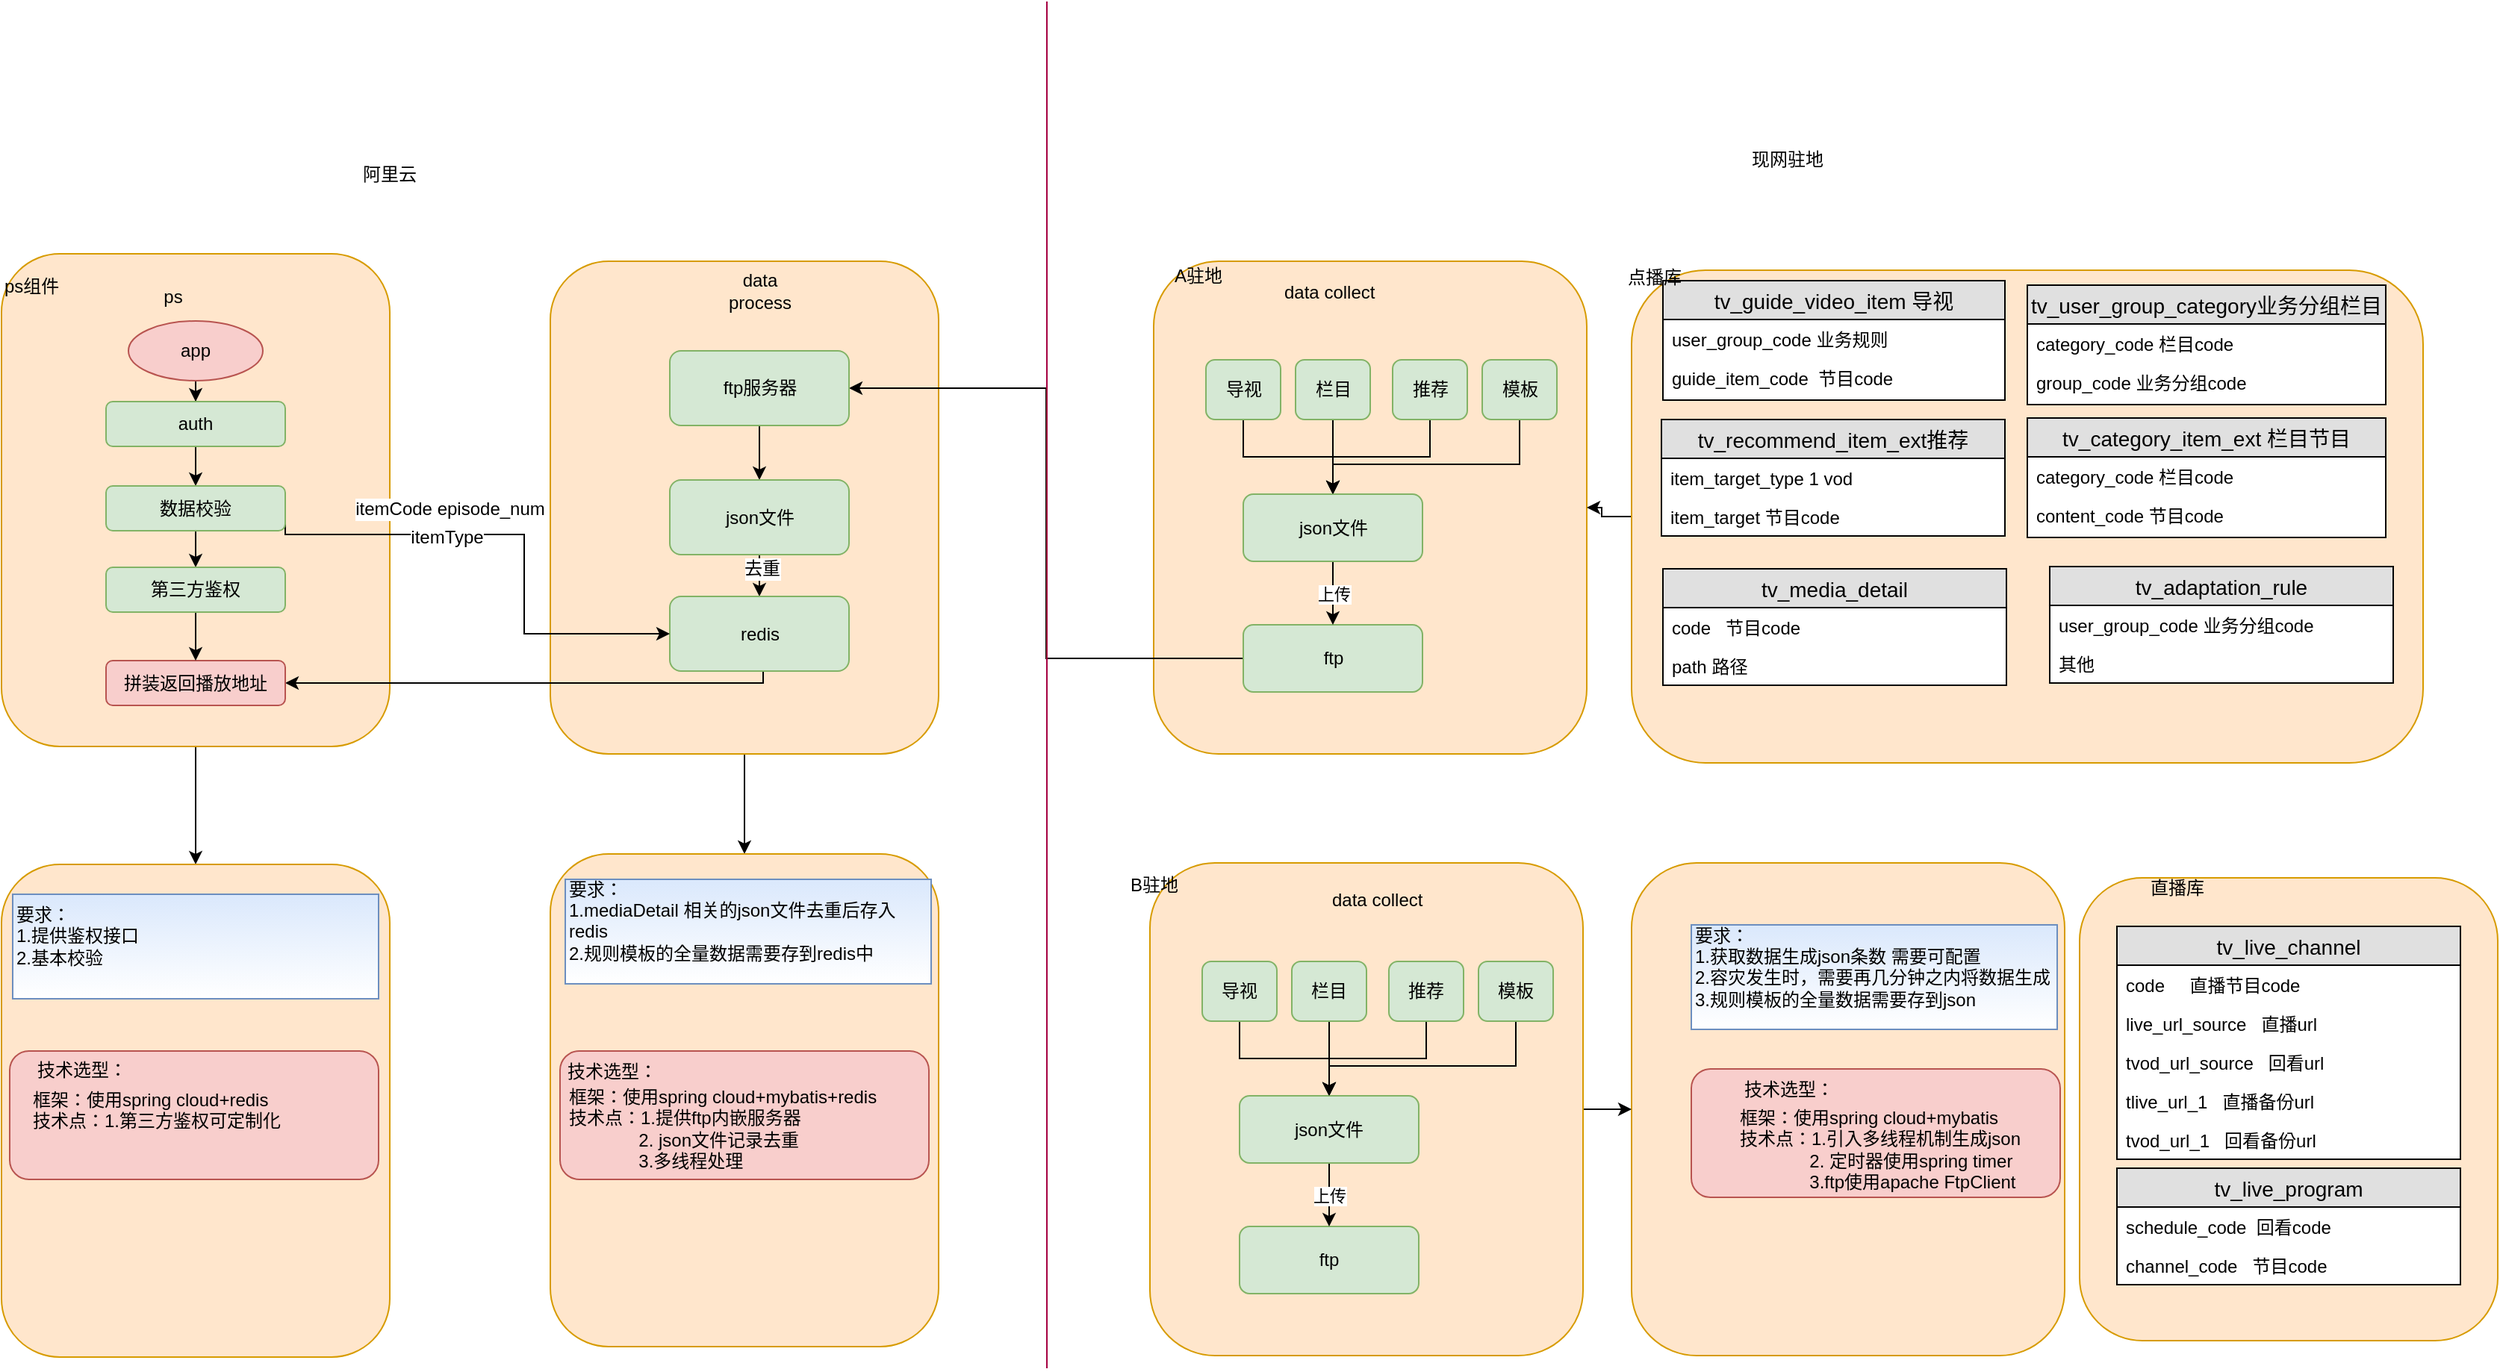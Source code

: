 <mxfile version="10.8.5" type="github"><diagram id="1MIwfOUSFXdBa6dE3gNC" name="Page-1"><mxGraphModel dx="1645" dy="2058" grid="1" gridSize="10" guides="1" tooltips="1" connect="1" arrows="1" fold="1" page="1" pageScale="1" pageWidth="827" pageHeight="1169" math="0" shadow="0"><root><mxCell id="0"/><mxCell id="1" parent="0"/><mxCell id="s4lPzn46mRGyG1zt1KZH-1" style="edgeStyle=orthogonalEdgeStyle;rounded=0;orthogonalLoop=1;jettySize=auto;html=1;entryX=0.5;entryY=0;entryDx=0;entryDy=0;" edge="1" parent="1" source="jqG08aZkRjdUqQ_b-6PP-2" target="jqG08aZkRjdUqQ_b-6PP-47"><mxGeometry relative="1" as="geometry"/></mxCell><mxCell id="jqG08aZkRjdUqQ_b-6PP-2" value="" style="rounded=1;whiteSpace=wrap;html=1;fillColor=#ffe6cc;strokeColor=#d79b00;" parent="1" vertex="1"><mxGeometry x="367.5" y="36" width="260" height="330" as="geometry"/></mxCell><mxCell id="jqG08aZkRjdUqQ_b-6PP-47" value="" style="rounded=1;whiteSpace=wrap;html=1;fillColor=#ffe6cc;strokeColor=#d79b00;" parent="1" vertex="1"><mxGeometry x="367.5" y="433" width="260" height="330" as="geometry"/></mxCell><mxCell id="jqG08aZkRjdUqQ_b-6PP-3" value="" style="rounded=1;whiteSpace=wrap;html=1;fillColor=#ffe6cc;strokeColor=#d79b00;" parent="1" vertex="1"><mxGeometry x="771.5" y="36" width="290" height="330" as="geometry"/></mxCell><mxCell id="jqG08aZkRjdUqQ_b-6PP-99" value="" style="rounded=1;whiteSpace=wrap;html=1;fillColor=#ffe6cc;strokeColor=#d79b00;labelBackgroundColor=#ffffff;" parent="1" vertex="1"><mxGeometry x="1091.5" y="439" width="290" height="330" as="geometry"/></mxCell><mxCell id="Et1Cw8b0PFlMUGfnLnZN-2" value="" style="edgeStyle=orthogonalEdgeStyle;rounded=0;orthogonalLoop=1;jettySize=auto;html=1;" parent="1" source="jqG08aZkRjdUqQ_b-6PP-45" target="jqG08aZkRjdUqQ_b-6PP-3" edge="1"><mxGeometry relative="1" as="geometry"/></mxCell><mxCell id="jqG08aZkRjdUqQ_b-6PP-45" value="" style="rounded=1;whiteSpace=wrap;html=1;fillColor=#ffe6cc;strokeColor=#d79b00;" parent="1" vertex="1"><mxGeometry x="1091.5" y="42" width="530" height="330" as="geometry"/></mxCell><mxCell id="jqG08aZkRjdUqQ_b-6PP-50" value="" style="edgeStyle=orthogonalEdgeStyle;rounded=0;orthogonalLoop=1;jettySize=auto;html=1;" parent="1" source="jqG08aZkRjdUqQ_b-6PP-4" target="jqG08aZkRjdUqQ_b-6PP-49" edge="1"><mxGeometry relative="1" as="geometry"/></mxCell><mxCell id="jqG08aZkRjdUqQ_b-6PP-4" value="" style="rounded=1;whiteSpace=wrap;html=1;fillColor=#ffe6cc;strokeColor=#d79b00;" parent="1" vertex="1"><mxGeometry y="31" width="260" height="330" as="geometry"/></mxCell><mxCell id="jqG08aZkRjdUqQ_b-6PP-49" value="" style="rounded=1;whiteSpace=wrap;html=1;fillColor=#ffe6cc;strokeColor=#d79b00;" parent="1" vertex="1"><mxGeometry y="440" width="260" height="330" as="geometry"/></mxCell><mxCell id="jqG08aZkRjdUqQ_b-6PP-22" style="edgeStyle=orthogonalEdgeStyle;rounded=0;orthogonalLoop=1;jettySize=auto;html=1;entryX=1;entryY=0.5;entryDx=0;entryDy=0;" parent="1" source="jqG08aZkRjdUqQ_b-6PP-5" target="jqG08aZkRjdUqQ_b-6PP-6" edge="1"><mxGeometry relative="1" as="geometry"/></mxCell><mxCell id="jqG08aZkRjdUqQ_b-6PP-5" value="ftp" style="rounded=1;whiteSpace=wrap;html=1;fillColor=#d5e8d4;strokeColor=#82b366;" parent="1" vertex="1"><mxGeometry x="831.5" y="279.5" width="120" height="45" as="geometry"/></mxCell><mxCell id="jqG08aZkRjdUqQ_b-6PP-16" value="" style="edgeStyle=orthogonalEdgeStyle;rounded=0;orthogonalLoop=1;jettySize=auto;html=1;" parent="1" source="jqG08aZkRjdUqQ_b-6PP-6" target="jqG08aZkRjdUqQ_b-6PP-15" edge="1"><mxGeometry relative="1" as="geometry"/></mxCell><mxCell id="jqG08aZkRjdUqQ_b-6PP-6" value="ftp服务器" style="rounded=1;whiteSpace=wrap;html=1;fillColor=#d5e8d4;strokeColor=#82b366;" parent="1" vertex="1"><mxGeometry x="447.5" y="96" width="120" height="50" as="geometry"/></mxCell><mxCell id="jqG08aZkRjdUqQ_b-6PP-19" value="" style="edgeStyle=orthogonalEdgeStyle;rounded=0;orthogonalLoop=1;jettySize=auto;html=1;" parent="1" source="jqG08aZkRjdUqQ_b-6PP-15" target="jqG08aZkRjdUqQ_b-6PP-11" edge="1"><mxGeometry relative="1" as="geometry"/></mxCell><mxCell id="Et1Cw8b0PFlMUGfnLnZN-16" value="去重" style="text;html=1;resizable=0;points=[];align=center;verticalAlign=middle;labelBackgroundColor=#ffffff;" parent="jqG08aZkRjdUqQ_b-6PP-19" vertex="1" connectable="0"><mxGeometry x="0.114" y="-2" relative="1" as="geometry"><mxPoint x="-1" y="-2" as="offset"/></mxGeometry></mxCell><mxCell id="jqG08aZkRjdUqQ_b-6PP-15" value="json文件" style="rounded=1;whiteSpace=wrap;html=1;fillColor=#d5e8d4;strokeColor=#82b366;" parent="1" vertex="1"><mxGeometry x="447.5" y="182.5" width="120" height="50" as="geometry"/></mxCell><mxCell id="Et1Cw8b0PFlMUGfnLnZN-28" style="edgeStyle=orthogonalEdgeStyle;rounded=0;orthogonalLoop=1;jettySize=auto;html=1;entryX=1;entryY=0.5;entryDx=0;entryDy=0;" parent="1" source="jqG08aZkRjdUqQ_b-6PP-11" target="Et1Cw8b0PFlMUGfnLnZN-26" edge="1"><mxGeometry relative="1" as="geometry"><Array as="points"><mxPoint x="510" y="319"/></Array></mxGeometry></mxCell><mxCell id="jqG08aZkRjdUqQ_b-6PP-11" value="redis" style="rounded=1;whiteSpace=wrap;html=1;fillColor=#d5e8d4;strokeColor=#82b366;" parent="1" vertex="1"><mxGeometry x="447.5" y="260.5" width="120" height="50" as="geometry"/></mxCell><mxCell id="jqG08aZkRjdUqQ_b-6PP-8" value="data process" style="text;html=1;strokeColor=none;fillColor=none;align=center;verticalAlign=middle;whiteSpace=wrap;rounded=0;" parent="1" vertex="1"><mxGeometry x="477.5" y="46" width="60" height="20" as="geometry"/></mxCell><mxCell id="jqG08aZkRjdUqQ_b-6PP-9" value="A驻地" style="text;html=1;strokeColor=none;fillColor=none;align=center;verticalAlign=middle;whiteSpace=wrap;rounded=0;" parent="1" vertex="1"><mxGeometry x="763.5" y="36" width="75" height="20" as="geometry"/></mxCell><mxCell id="jqG08aZkRjdUqQ_b-6PP-10" value="ps" style="text;html=1;strokeColor=none;fillColor=none;align=center;verticalAlign=middle;whiteSpace=wrap;rounded=0;" parent="1" vertex="1"><mxGeometry x="90" y="50" width="50" height="20" as="geometry"/></mxCell><mxCell id="jqG08aZkRjdUqQ_b-6PP-27" style="edgeStyle=orthogonalEdgeStyle;rounded=0;orthogonalLoop=1;jettySize=auto;html=1;" parent="1" source="jqG08aZkRjdUqQ_b-6PP-23" target="jqG08aZkRjdUqQ_b-6PP-26" edge="1"><mxGeometry relative="1" as="geometry"/></mxCell><mxCell id="jqG08aZkRjdUqQ_b-6PP-23" value="导视" style="rounded=1;whiteSpace=wrap;html=1;fillColor=#d5e8d4;strokeColor=#82b366;" parent="1" vertex="1"><mxGeometry x="806.5" y="102" width="50" height="40" as="geometry"/></mxCell><mxCell id="jqG08aZkRjdUqQ_b-6PP-28" value="" style="edgeStyle=orthogonalEdgeStyle;rounded=0;orthogonalLoop=1;jettySize=auto;html=1;" parent="1" source="jqG08aZkRjdUqQ_b-6PP-24" target="jqG08aZkRjdUqQ_b-6PP-26" edge="1"><mxGeometry relative="1" as="geometry"/></mxCell><mxCell id="jqG08aZkRjdUqQ_b-6PP-24" value="栏目" style="rounded=1;whiteSpace=wrap;html=1;fillColor=#d5e8d4;strokeColor=#82b366;" parent="1" vertex="1"><mxGeometry x="866.5" y="102" width="50" height="40" as="geometry"/></mxCell><mxCell id="jqG08aZkRjdUqQ_b-6PP-29" style="edgeStyle=orthogonalEdgeStyle;rounded=0;orthogonalLoop=1;jettySize=auto;html=1;entryX=0.5;entryY=0;entryDx=0;entryDy=0;" parent="1" source="jqG08aZkRjdUqQ_b-6PP-25" target="jqG08aZkRjdUqQ_b-6PP-26" edge="1"><mxGeometry relative="1" as="geometry"/></mxCell><mxCell id="jqG08aZkRjdUqQ_b-6PP-25" value="推荐" style="rounded=1;whiteSpace=wrap;html=1;fillColor=#d5e8d4;strokeColor=#82b366;" parent="1" vertex="1"><mxGeometry x="931.5" y="102" width="50" height="40" as="geometry"/></mxCell><mxCell id="jqG08aZkRjdUqQ_b-6PP-34" value="上传" style="edgeStyle=orthogonalEdgeStyle;rounded=0;orthogonalLoop=1;jettySize=auto;html=1;entryX=0.5;entryY=0;entryDx=0;entryDy=0;" parent="1" source="jqG08aZkRjdUqQ_b-6PP-26" target="jqG08aZkRjdUqQ_b-6PP-5" edge="1"><mxGeometry relative="1" as="geometry"/></mxCell><mxCell id="jqG08aZkRjdUqQ_b-6PP-26" value="json文件" style="rounded=1;whiteSpace=wrap;html=1;fillColor=#d5e8d4;strokeColor=#82b366;" parent="1" vertex="1"><mxGeometry x="831.5" y="192" width="120" height="45" as="geometry"/></mxCell><mxCell id="jqG08aZkRjdUqQ_b-6PP-41" style="edgeStyle=orthogonalEdgeStyle;rounded=0;orthogonalLoop=1;jettySize=auto;html=1;" parent="1" source="jqG08aZkRjdUqQ_b-6PP-38" target="jqG08aZkRjdUqQ_b-6PP-40" edge="1"><mxGeometry relative="1" as="geometry"/></mxCell><mxCell id="jqG08aZkRjdUqQ_b-6PP-38" value="app" style="ellipse;whiteSpace=wrap;html=1;fillColor=#f8cecc;strokeColor=#b85450;" parent="1" vertex="1"><mxGeometry x="85" y="76" width="90" height="40" as="geometry"/></mxCell><mxCell id="Et1Cw8b0PFlMUGfnLnZN-24" value="" style="edgeStyle=orthogonalEdgeStyle;rounded=0;orthogonalLoop=1;jettySize=auto;html=1;" parent="1" source="jqG08aZkRjdUqQ_b-6PP-40" target="Et1Cw8b0PFlMUGfnLnZN-23" edge="1"><mxGeometry relative="1" as="geometry"/></mxCell><mxCell id="jqG08aZkRjdUqQ_b-6PP-40" value="auth" style="rounded=1;whiteSpace=wrap;html=1;fillColor=#d5e8d4;strokeColor=#82b366;" parent="1" vertex="1"><mxGeometry x="70" y="130" width="120" height="30" as="geometry"/></mxCell><mxCell id="Et1Cw8b0PFlMUGfnLnZN-25" value="" style="edgeStyle=orthogonalEdgeStyle;rounded=0;orthogonalLoop=1;jettySize=auto;html=1;entryX=0;entryY=0.5;entryDx=0;entryDy=0;exitX=1;exitY=0.5;exitDx=0;exitDy=0;" parent="1" source="Et1Cw8b0PFlMUGfnLnZN-23" target="jqG08aZkRjdUqQ_b-6PP-11" edge="1"><mxGeometry relative="1" as="geometry"><Array as="points"><mxPoint x="350" y="219"/></Array></mxGeometry></mxCell><mxCell id="Et1Cw8b0PFlMUGfnLnZN-29" value="itemCode&amp;nbsp;&lt;span&gt;episode_num&lt;/span&gt;" style="text;html=1;resizable=0;points=[];align=center;verticalAlign=middle;labelBackgroundColor=#ffffff;" parent="Et1Cw8b0PFlMUGfnLnZN-25" vertex="1" connectable="0"><mxGeometry x="-0.255" y="-2" relative="1" as="geometry"><mxPoint y="-19.5" as="offset"/></mxGeometry></mxCell><mxCell id="Et1Cw8b0PFlMUGfnLnZN-37" value="itemType" style="text;html=1;resizable=0;points=[];align=center;verticalAlign=middle;labelBackgroundColor=#ffffff;" parent="Et1Cw8b0PFlMUGfnLnZN-25" vertex="1" connectable="0"><mxGeometry x="-0.268" y="-2" relative="1" as="geometry"><mxPoint as="offset"/></mxGeometry></mxCell><mxCell id="Et1Cw8b0PFlMUGfnLnZN-35" style="edgeStyle=orthogonalEdgeStyle;rounded=0;orthogonalLoop=1;jettySize=auto;html=1;entryX=0.5;entryY=0;entryDx=0;entryDy=0;" parent="1" source="Et1Cw8b0PFlMUGfnLnZN-23" target="Et1Cw8b0PFlMUGfnLnZN-33" edge="1"><mxGeometry relative="1" as="geometry"/></mxCell><mxCell id="Et1Cw8b0PFlMUGfnLnZN-23" value="数据校验" style="rounded=1;whiteSpace=wrap;html=1;fillColor=#d5e8d4;strokeColor=#82b366;" parent="1" vertex="1"><mxGeometry x="70" y="186.5" width="120" height="30" as="geometry"/></mxCell><mxCell id="Et1Cw8b0PFlMUGfnLnZN-26" value="拼装返回播放地址" style="rounded=1;whiteSpace=wrap;html=1;fillColor=#f8cecc;strokeColor=#b85450;" parent="1" vertex="1"><mxGeometry x="70" y="303.5" width="120" height="30" as="geometry"/></mxCell><mxCell id="jqG08aZkRjdUqQ_b-6PP-44" style="edgeStyle=orthogonalEdgeStyle;rounded=0;orthogonalLoop=1;jettySize=auto;html=1;" parent="1" source="jqG08aZkRjdUqQ_b-6PP-43" edge="1"><mxGeometry relative="1" as="geometry"><mxPoint x="891.5" y="192" as="targetPoint"/><Array as="points"><mxPoint x="1016.5" y="172"/><mxPoint x="891.5" y="172"/></Array></mxGeometry></mxCell><mxCell id="jqG08aZkRjdUqQ_b-6PP-43" value="模板" style="rounded=1;whiteSpace=wrap;html=1;fillColor=#d5e8d4;strokeColor=#82b366;" parent="1" vertex="1"><mxGeometry x="991.5" y="102" width="50" height="40" as="geometry"/></mxCell><mxCell id="jqG08aZkRjdUqQ_b-6PP-53" value="&lt;pre&gt;&lt;br&gt;&lt;/pre&gt;" style="text;html=1;strokeColor=none;fillColor=none;align=center;verticalAlign=middle;whiteSpace=wrap;rounded=0;" parent="1" vertex="1"><mxGeometry x="1206.5" y="102" width="40" height="20" as="geometry"/></mxCell><mxCell id="jqG08aZkRjdUqQ_b-6PP-57" value="tv_guide_video_item 导视" style="swimlane;fontStyle=0;childLayout=stackLayout;horizontal=1;startSize=26;fillColor=#e0e0e0;horizontalStack=0;resizeParent=1;resizeParentMax=0;resizeLast=0;collapsible=1;marginBottom=0;swimlaneFillColor=#ffffff;align=center;fontSize=14;" parent="1" vertex="1"><mxGeometry x="1112.5" y="49" width="229" height="80" as="geometry"/></mxCell><mxCell id="jqG08aZkRjdUqQ_b-6PP-58" value="user_group_code 业务规则" style="text;strokeColor=none;fillColor=none;spacingLeft=4;spacingRight=4;overflow=hidden;rotatable=0;points=[[0,0.5],[1,0.5]];portConstraint=eastwest;fontSize=12;" parent="jqG08aZkRjdUqQ_b-6PP-57" vertex="1"><mxGeometry y="26" width="229" height="26" as="geometry"/></mxCell><mxCell id="jqG08aZkRjdUqQ_b-6PP-59" value="guide_item_code  节目code" style="text;strokeColor=none;fillColor=none;spacingLeft=4;spacingRight=4;overflow=hidden;rotatable=0;points=[[0,0.5],[1,0.5]];portConstraint=eastwest;fontSize=12;" parent="jqG08aZkRjdUqQ_b-6PP-57" vertex="1"><mxGeometry y="52" width="229" height="28" as="geometry"/></mxCell><mxCell id="jqG08aZkRjdUqQ_b-6PP-83" value="tv_recommend_item_ext推荐" style="swimlane;fontStyle=0;childLayout=stackLayout;horizontal=1;startSize=26;fillColor=#e0e0e0;horizontalStack=0;resizeParent=1;resizeParentMax=0;resizeLast=0;collapsible=1;marginBottom=0;swimlaneFillColor=#ffffff;align=center;fontSize=14;" parent="1" vertex="1"><mxGeometry x="1111.5" y="142" width="230" height="78" as="geometry"/></mxCell><mxCell id="jqG08aZkRjdUqQ_b-6PP-84" value="item_target_type 1 vod" style="text;strokeColor=none;fillColor=none;spacingLeft=4;spacingRight=4;overflow=hidden;rotatable=0;points=[[0,0.5],[1,0.5]];portConstraint=eastwest;fontSize=12;" parent="jqG08aZkRjdUqQ_b-6PP-83" vertex="1"><mxGeometry y="26" width="230" height="26" as="geometry"/></mxCell><mxCell id="jqG08aZkRjdUqQ_b-6PP-85" value="item_target 节目code" style="text;strokeColor=none;fillColor=none;spacingLeft=4;spacingRight=4;overflow=hidden;rotatable=0;points=[[0,0.5],[1,0.5]];portConstraint=eastwest;fontSize=12;" parent="jqG08aZkRjdUqQ_b-6PP-83" vertex="1"><mxGeometry y="52" width="230" height="26" as="geometry"/></mxCell><mxCell id="jqG08aZkRjdUqQ_b-6PP-87" value="tv_user_group_category业务分组栏目" style="swimlane;fontStyle=0;childLayout=stackLayout;horizontal=1;startSize=26;fillColor=#e0e0e0;horizontalStack=0;resizeParent=1;resizeParentMax=0;resizeLast=0;collapsible=1;marginBottom=0;swimlaneFillColor=#ffffff;align=center;fontSize=14;" parent="1" vertex="1"><mxGeometry x="1356.5" y="52" width="240" height="80" as="geometry"/></mxCell><mxCell id="jqG08aZkRjdUqQ_b-6PP-88" value="category_code 栏目code" style="text;strokeColor=none;fillColor=none;spacingLeft=4;spacingRight=4;overflow=hidden;rotatable=0;points=[[0,0.5],[1,0.5]];portConstraint=eastwest;fontSize=12;" parent="jqG08aZkRjdUqQ_b-6PP-87" vertex="1"><mxGeometry y="26" width="240" height="26" as="geometry"/></mxCell><mxCell id="jqG08aZkRjdUqQ_b-6PP-89" value="group_code 业务分组code" style="text;strokeColor=none;fillColor=none;spacingLeft=4;spacingRight=4;overflow=hidden;rotatable=0;points=[[0,0.5],[1,0.5]];portConstraint=eastwest;fontSize=12;" parent="jqG08aZkRjdUqQ_b-6PP-87" vertex="1"><mxGeometry y="52" width="240" height="28" as="geometry"/></mxCell><mxCell id="jqG08aZkRjdUqQ_b-6PP-90" value="tv_category_item_ext 栏目节目" style="swimlane;fontStyle=0;childLayout=stackLayout;horizontal=1;startSize=26;fillColor=#e0e0e0;horizontalStack=0;resizeParent=1;resizeParentMax=0;resizeLast=0;collapsible=1;marginBottom=0;swimlaneFillColor=#ffffff;align=center;fontSize=14;" parent="1" vertex="1"><mxGeometry x="1356.5" y="141" width="240" height="80" as="geometry"/></mxCell><mxCell id="jqG08aZkRjdUqQ_b-6PP-91" value="category_code 栏目code" style="text;strokeColor=none;fillColor=none;spacingLeft=4;spacingRight=4;overflow=hidden;rotatable=0;points=[[0,0.5],[1,0.5]];portConstraint=eastwest;fontSize=12;" parent="jqG08aZkRjdUqQ_b-6PP-90" vertex="1"><mxGeometry y="26" width="240" height="26" as="geometry"/></mxCell><mxCell id="jqG08aZkRjdUqQ_b-6PP-92" value="content_code 节目code" style="text;strokeColor=none;fillColor=none;spacingLeft=4;spacingRight=4;overflow=hidden;rotatable=0;points=[[0,0.5],[1,0.5]];portConstraint=eastwest;fontSize=12;" parent="jqG08aZkRjdUqQ_b-6PP-90" vertex="1"><mxGeometry y="52" width="240" height="28" as="geometry"/></mxCell><mxCell id="jqG08aZkRjdUqQ_b-6PP-93" value="tv_media_detail" style="swimlane;fontStyle=0;childLayout=stackLayout;horizontal=1;startSize=26;fillColor=#e0e0e0;horizontalStack=0;resizeParent=1;resizeParentMax=0;resizeLast=0;collapsible=1;marginBottom=0;swimlaneFillColor=#ffffff;align=center;fontSize=14;" parent="1" vertex="1"><mxGeometry x="1112.5" y="242" width="230" height="78" as="geometry"/></mxCell><mxCell id="jqG08aZkRjdUqQ_b-6PP-94" value="code   节目code" style="text;strokeColor=none;fillColor=none;spacingLeft=4;spacingRight=4;overflow=hidden;rotatable=0;points=[[0,0.5],[1,0.5]];portConstraint=eastwest;fontSize=12;" parent="jqG08aZkRjdUqQ_b-6PP-93" vertex="1"><mxGeometry y="26" width="230" height="26" as="geometry"/></mxCell><mxCell id="jqG08aZkRjdUqQ_b-6PP-95" value="path 路径" style="text;strokeColor=none;fillColor=none;spacingLeft=4;spacingRight=4;overflow=hidden;rotatable=0;points=[[0,0.5],[1,0.5]];portConstraint=eastwest;fontSize=12;" parent="jqG08aZkRjdUqQ_b-6PP-93" vertex="1"><mxGeometry y="52" width="230" height="26" as="geometry"/></mxCell><mxCell id="jqG08aZkRjdUqQ_b-6PP-96" value="tv_adaptation_rule" style="swimlane;fontStyle=0;childLayout=stackLayout;horizontal=1;startSize=26;fillColor=#e0e0e0;horizontalStack=0;resizeParent=1;resizeParentMax=0;resizeLast=0;collapsible=1;marginBottom=0;swimlaneFillColor=#ffffff;align=center;fontSize=14;" parent="1" vertex="1"><mxGeometry x="1371.5" y="240.5" width="230" height="78" as="geometry"/></mxCell><mxCell id="jqG08aZkRjdUqQ_b-6PP-97" value="user_group_code 业务分组code" style="text;strokeColor=none;fillColor=none;spacingLeft=4;spacingRight=4;overflow=hidden;rotatable=0;points=[[0,0.5],[1,0.5]];portConstraint=eastwest;fontSize=12;" parent="jqG08aZkRjdUqQ_b-6PP-96" vertex="1"><mxGeometry y="26" width="230" height="26" as="geometry"/></mxCell><mxCell id="jqG08aZkRjdUqQ_b-6PP-98" value="其他" style="text;strokeColor=none;fillColor=none;spacingLeft=4;spacingRight=4;overflow=hidden;rotatable=0;points=[[0,0.5],[1,0.5]];portConstraint=eastwest;fontSize=12;" parent="jqG08aZkRjdUqQ_b-6PP-96" vertex="1"><mxGeometry y="52" width="230" height="26" as="geometry"/></mxCell><mxCell id="Et1Cw8b0PFlMUGfnLnZN-3" value="&lt;div style=&quot;text-align: left&quot;&gt;&lt;span&gt;&lt;span id=&quot;pos_placeholder&quot; style=&quot;width: 0px ; height: 0px ; visibility: hidden ; margin: 0px ; padding: 0px&quot;&gt;&lt;/span&gt;&lt;span id=&quot;pos_placeholder&quot; style=&quot;width: 0px ; height: 0px ; visibility: hidden ; margin: 0px ; padding: 0px&quot;&gt;&lt;/span&gt;要求：&lt;/span&gt;&lt;/div&gt;&lt;div style=&quot;text-align: left&quot;&gt;&lt;span&gt;1.获取数据生成json条数 需要可配置&lt;/span&gt;&lt;/div&gt;&lt;div style=&quot;text-align: left&quot;&gt;&lt;span&gt;2.容灾发生时，需要再几分钟之内将数据生成&lt;/span&gt;&lt;/div&gt;&lt;div style=&quot;text-align: left&quot;&gt;&lt;span&gt;3.规则模板的全量数据需要存到json&lt;/span&gt;&lt;/div&gt;&lt;div style=&quot;text-align: left&quot;&gt;&lt;span&gt;&lt;br&gt;&lt;/span&gt;&lt;/div&gt;" style="text;html=1;strokeColor=#6c8ebf;fillColor=#dae8fc;align=left;verticalAlign=middle;whiteSpace=wrap;rounded=0;gradientColor=#ffffff;" parent="1" vertex="1"><mxGeometry x="1131.5" y="480.5" width="245" height="70" as="geometry"/></mxCell><mxCell id="Et1Cw8b0PFlMUGfnLnZN-7" value="&lt;div style=&quot;text-align: left&quot;&gt;&lt;span&gt;&lt;span id=&quot;pos_placeholder&quot; style=&quot;width: 0px ; height: 0px ; visibility: hidden ; margin: 0px ; padding: 0px&quot;&gt;&lt;/span&gt;&lt;span id=&quot;pos_placeholder&quot; style=&quot;width: 0px ; height: 0px ; visibility: hidden ; margin: 0px ; padding: 0px&quot;&gt;&lt;/span&gt;&lt;span id=&quot;pos_placeholder&quot; style=&quot;width: 0px ; height: 0px ; visibility: hidden ; margin: 0px ; padding: 0px&quot;&gt;&lt;/span&gt;要&lt;span id=&quot;pos_placeholder&quot; style=&quot;width: 0px ; height: 0px ; visibility: hidden ; margin: 0px ; padding: 0px&quot;&gt;&lt;/span&gt;&lt;span id=&quot;pos_placeholder&quot; style=&quot;width: 0px ; height: 0px ; visibility: hidden ; margin: 0px ; padding: 0px&quot;&gt;&lt;/span&gt;求：&lt;/span&gt;&lt;/div&gt;&lt;div style=&quot;text-align: left&quot;&gt;&lt;span&gt;1.mediaDetail 相关的json文件去重后存入redis&lt;/span&gt;&lt;/div&gt;&lt;div style=&quot;text-align: left&quot;&gt;&lt;span&gt;2.规则模板的全量数据需要存到redis中&lt;/span&gt;&lt;/div&gt;&lt;div style=&quot;text-align: left&quot;&gt;&lt;span&gt;&lt;br&gt;&lt;/span&gt;&lt;/div&gt;" style="text;html=1;strokeColor=#6c8ebf;fillColor=#dae8fc;align=left;verticalAlign=middle;whiteSpace=wrap;rounded=0;gradientColor=#ffffff;" parent="1" vertex="1"><mxGeometry x="377.5" y="450" width="245" height="70" as="geometry"/></mxCell><mxCell id="Et1Cw8b0PFlMUGfnLnZN-9" value="&lt;div style=&quot;text-align: justify&quot;&gt;&lt;br&gt;&lt;/div&gt;" style="rounded=1;whiteSpace=wrap;html=1;align=left;fillColor=#f8cecc;strokeColor=#b85450;" parent="1" vertex="1"><mxGeometry x="374" y="565" width="247" height="86" as="geometry"/></mxCell><mxCell id="Et1Cw8b0PFlMUGfnLnZN-10" value="技术选型：" style="text;html=1;strokeColor=none;fillColor=none;align=center;verticalAlign=middle;whiteSpace=wrap;rounded=0;" parent="1" vertex="1"><mxGeometry x="374" y="571" width="70" height="16" as="geometry"/></mxCell><mxCell id="Et1Cw8b0PFlMUGfnLnZN-11" value="&lt;span id=&quot;pos_placeholder&quot; style=&quot;width: 0px ; height: 0px ; visibility: hidden ; margin: 0px ; padding: 0px&quot;&gt;&lt;/span&gt;&lt;span id=&quot;pos_placeholder&quot; style=&quot;width: 0px ; height: 0px ; visibility: hidden ; margin: 0px ; padding: 0px&quot;&gt;&lt;/span&gt;&lt;span id=&quot;pos_placeholder&quot; style=&quot;width: 0px ; height: 0px ; visibility: hidden ; margin: 0px ; padding: 0px&quot;&gt;&lt;/span&gt;&lt;span id=&quot;pos_placeholder&quot; style=&quot;width: 0px ; height: 0px ; visibility: hidden ; margin: 0px ; padding: 0px&quot;&gt;&lt;/span&gt;&lt;span id=&quot;pos_placeholder&quot; style=&quot;width: 0px ; height: 0px ; visibility: hidden ; margin: 0px ; padding: 0px&quot;&gt;&lt;/span&gt;框架：使用spring cloud+mybatis+redis&amp;nbsp;&amp;nbsp;&lt;br&gt;技术点：1.提供ftp内嵌服务器&lt;br&gt;&amp;nbsp; &amp;nbsp; &amp;nbsp; &amp;nbsp; &amp;nbsp; &amp;nbsp; &amp;nbsp; 2. json文件记录去重&lt;br&gt;&amp;nbsp; &amp;nbsp; &amp;nbsp; &amp;nbsp; &amp;nbsp; &amp;nbsp; &amp;nbsp; 3.多线程处理&lt;br&gt;" style="text;html=1;strokeColor=none;fillColor=none;align=left;verticalAlign=middle;whiteSpace=wrap;rounded=0;" parent="1" vertex="1"><mxGeometry x="377.5" y="589" width="220" height="55" as="geometry"/></mxCell><mxCell id="Et1Cw8b0PFlMUGfnLnZN-13" value="&lt;div style=&quot;text-align: justify&quot;&gt;&lt;br&gt;&lt;/div&gt;" style="rounded=1;whiteSpace=wrap;html=1;align=left;fillColor=#f8cecc;strokeColor=#b85450;" parent="1" vertex="1"><mxGeometry x="1131.5" y="577" width="247" height="86" as="geometry"/></mxCell><mxCell id="Et1Cw8b0PFlMUGfnLnZN-14" value="技术选型：" style="text;html=1;strokeColor=none;fillColor=none;align=center;verticalAlign=middle;whiteSpace=wrap;rounded=0;" parent="1" vertex="1"><mxGeometry x="1161.5" y="582.5" width="70" height="16" as="geometry"/></mxCell><mxCell id="Et1Cw8b0PFlMUGfnLnZN-15" value="&lt;span id=&quot;pos_placeholder&quot; style=&quot;width: 0px ; height: 0px ; visibility: hidden ; margin: 0px ; padding: 0px&quot;&gt;&lt;/span&gt;框架：使用spring cloud+mybatis&amp;nbsp;&amp;nbsp;&lt;br&gt;技术点：1.引入多线程机制生成json&lt;br&gt;&amp;nbsp; &amp;nbsp; &amp;nbsp; &amp;nbsp; &amp;nbsp; &amp;nbsp; &amp;nbsp; 2. 定时器使用spring timer&lt;br&gt;&amp;nbsp; &amp;nbsp; &amp;nbsp; &amp;nbsp; &amp;nbsp; &amp;nbsp; &amp;nbsp; 3.ftp使用apache FtpClient&lt;br&gt;" style="text;html=1;strokeColor=none;fillColor=none;align=left;verticalAlign=middle;whiteSpace=wrap;rounded=0;" parent="1" vertex="1"><mxGeometry x="1161.5" y="603.5" width="220" height="55" as="geometry"/></mxCell><mxCell id="Et1Cw8b0PFlMUGfnLnZN-17" value="&lt;div style=&quot;text-align: left&quot;&gt;&lt;span&gt;&lt;span id=&quot;pos_placeholder&quot; style=&quot;width: 0px ; height: 0px ; visibility: hidden ; margin: 0px ; padding: 0px&quot;&gt;&lt;/span&gt;&lt;span id=&quot;pos_placeholder&quot; style=&quot;width: 0px ; height: 0px ; visibility: hidden ; margin: 0px ; padding: 0px&quot;&gt;&lt;/span&gt;&lt;span id=&quot;pos_placeholder&quot; style=&quot;width: 0px ; height: 0px ; visibility: hidden ; margin: 0px ; padding: 0px&quot;&gt;&lt;/span&gt;&lt;span id=&quot;pos_placeholder&quot; style=&quot;width: 0px ; height: 0px ; visibility: hidden ; margin: 0px ; padding: 0px&quot;&gt;&lt;/span&gt;要&lt;span id=&quot;pos_placeholder&quot; style=&quot;width: 0px ; height: 0px ; visibility: hidden ; margin: 0px ; padding: 0px&quot;&gt;&lt;/span&gt;&lt;span id=&quot;pos_placeholder&quot; style=&quot;width: 0px ; height: 0px ; visibility: hidden ; margin: 0px ; padding: 0px&quot;&gt;&lt;/span&gt;求：&lt;/span&gt;&lt;/div&gt;&lt;div style=&quot;text-align: left&quot;&gt;&lt;span&gt;1.&lt;span id=&quot;pos_placeholder&quot; style=&quot;width: 0px ; height: 0px ; visibility: hidden ; margin: 0px ; padding: 0px&quot;&gt;&lt;/span&gt;提供鉴权接口&lt;/span&gt;&lt;/div&gt;&lt;div style=&quot;text-align: left&quot;&gt;&lt;span&gt;2.基本校验&lt;/span&gt;&lt;/div&gt;&lt;div style=&quot;text-align: left&quot;&gt;&lt;span&gt;&lt;br&gt;&lt;/span&gt;&lt;/div&gt;" style="text;html=1;strokeColor=#6c8ebf;fillColor=#dae8fc;align=left;verticalAlign=middle;whiteSpace=wrap;rounded=0;gradientColor=#ffffff;" parent="1" vertex="1"><mxGeometry x="7.5" y="460" width="245" height="70" as="geometry"/></mxCell><mxCell id="Et1Cw8b0PFlMUGfnLnZN-30" value="&lt;div style=&quot;text-align: justify&quot;&gt;&lt;br&gt;&lt;/div&gt;" style="rounded=1;whiteSpace=wrap;html=1;align=left;fillColor=#f8cecc;strokeColor=#b85450;" parent="1" vertex="1"><mxGeometry x="5.5" y="565" width="247" height="86" as="geometry"/></mxCell><mxCell id="Et1Cw8b0PFlMUGfnLnZN-31" value="技术选型：" style="text;html=1;strokeColor=none;fillColor=none;align=center;verticalAlign=middle;whiteSpace=wrap;rounded=0;" parent="1" vertex="1"><mxGeometry x="19" y="570" width="70" height="16" as="geometry"/></mxCell><mxCell id="Et1Cw8b0PFlMUGfnLnZN-32" value="&lt;span id=&quot;pos_placeholder&quot; style=&quot;width: 0px ; height: 0px ; visibility: hidden ; margin: 0px ; padding: 0px&quot;&gt;&lt;/span&gt;&lt;span id=&quot;pos_placeholder&quot; style=&quot;width: 0px ; height: 0px ; visibility: hidden ; margin: 0px ; padding: 0px&quot;&gt;&lt;/span&gt;&lt;span id=&quot;pos_placeholder&quot; style=&quot;width: 0px ; height: 0px ; visibility: hidden ; margin: 0px ; padding: 0px&quot;&gt;&lt;/span&gt;&lt;span id=&quot;pos_placeholder&quot; style=&quot;width: 0px ; height: 0px ; visibility: hidden ; margin: 0px ; padding: 0px&quot;&gt;&lt;/span&gt;&lt;span id=&quot;pos_placeholder&quot; style=&quot;width: 0px ; height: 0px ; visibility: hidden ; margin: 0px ; padding: 0px&quot;&gt;&lt;/span&gt;&lt;span id=&quot;pos_placeholder&quot; style=&quot;width: 0px ; height: 0px ; visibility: hidden ; margin: 0px ; padding: 0px&quot;&gt;&lt;/span&gt;框架：使用spring cloud+redis&amp;nbsp;&amp;nbsp;&lt;br&gt;技术点：1.第三方鉴权可定制化&lt;br&gt;&amp;nbsp; &amp;nbsp;&lt;br&gt;&amp;nbsp; &amp;nbsp;&amp;nbsp;&lt;br&gt;" style="text;html=1;strokeColor=none;fillColor=none;align=left;verticalAlign=middle;whiteSpace=wrap;rounded=0;" parent="1" vertex="1"><mxGeometry x="19" y="591" width="220" height="55" as="geometry"/></mxCell><mxCell id="Et1Cw8b0PFlMUGfnLnZN-36" style="edgeStyle=orthogonalEdgeStyle;rounded=0;orthogonalLoop=1;jettySize=auto;html=1;entryX=0.5;entryY=0;entryDx=0;entryDy=0;" parent="1" source="Et1Cw8b0PFlMUGfnLnZN-33" target="Et1Cw8b0PFlMUGfnLnZN-26" edge="1"><mxGeometry relative="1" as="geometry"/></mxCell><mxCell id="Et1Cw8b0PFlMUGfnLnZN-33" value="第三方鉴权" style="rounded=1;whiteSpace=wrap;html=1;fillColor=#d5e8d4;strokeColor=#82b366;" parent="1" vertex="1"><mxGeometry x="70" y="241" width="120" height="30" as="geometry"/></mxCell><mxCell id="Et1Cw8b0PFlMUGfnLnZN-61" style="edgeStyle=orthogonalEdgeStyle;rounded=0;orthogonalLoop=1;jettySize=auto;html=1;entryX=0;entryY=0.5;entryDx=0;entryDy=0;" parent="1" source="Et1Cw8b0PFlMUGfnLnZN-38" target="jqG08aZkRjdUqQ_b-6PP-99" edge="1"><mxGeometry relative="1" as="geometry"/></mxCell><mxCell id="Et1Cw8b0PFlMUGfnLnZN-38" value="" style="rounded=1;whiteSpace=wrap;html=1;fillColor=#ffe6cc;strokeColor=#d79b00;" parent="1" vertex="1"><mxGeometry x="769" y="439" width="290" height="330" as="geometry"/></mxCell><mxCell id="Et1Cw8b0PFlMUGfnLnZN-39" value="ftp" style="rounded=1;whiteSpace=wrap;html=1;fillColor=#d5e8d4;strokeColor=#82b366;" parent="1" vertex="1"><mxGeometry x="829" y="682.5" width="120" height="45" as="geometry"/></mxCell><mxCell id="Et1Cw8b0PFlMUGfnLnZN-41" style="edgeStyle=orthogonalEdgeStyle;rounded=0;orthogonalLoop=1;jettySize=auto;html=1;" parent="1" source="Et1Cw8b0PFlMUGfnLnZN-42" target="Et1Cw8b0PFlMUGfnLnZN-48" edge="1"><mxGeometry relative="1" as="geometry"/></mxCell><mxCell id="Et1Cw8b0PFlMUGfnLnZN-42" value="导视" style="rounded=1;whiteSpace=wrap;html=1;fillColor=#d5e8d4;strokeColor=#82b366;" parent="1" vertex="1"><mxGeometry x="804" y="505" width="50" height="40" as="geometry"/></mxCell><mxCell id="Et1Cw8b0PFlMUGfnLnZN-43" value="" style="edgeStyle=orthogonalEdgeStyle;rounded=0;orthogonalLoop=1;jettySize=auto;html=1;" parent="1" source="Et1Cw8b0PFlMUGfnLnZN-44" target="Et1Cw8b0PFlMUGfnLnZN-48" edge="1"><mxGeometry relative="1" as="geometry"/></mxCell><mxCell id="Et1Cw8b0PFlMUGfnLnZN-44" value="栏目" style="rounded=1;whiteSpace=wrap;html=1;fillColor=#d5e8d4;strokeColor=#82b366;" parent="1" vertex="1"><mxGeometry x="864" y="505" width="50" height="40" as="geometry"/></mxCell><mxCell id="Et1Cw8b0PFlMUGfnLnZN-45" style="edgeStyle=orthogonalEdgeStyle;rounded=0;orthogonalLoop=1;jettySize=auto;html=1;entryX=0.5;entryY=0;entryDx=0;entryDy=0;" parent="1" source="Et1Cw8b0PFlMUGfnLnZN-46" target="Et1Cw8b0PFlMUGfnLnZN-48" edge="1"><mxGeometry relative="1" as="geometry"/></mxCell><mxCell id="Et1Cw8b0PFlMUGfnLnZN-46" value="推荐" style="rounded=1;whiteSpace=wrap;html=1;fillColor=#d5e8d4;strokeColor=#82b366;" parent="1" vertex="1"><mxGeometry x="929" y="505" width="50" height="40" as="geometry"/></mxCell><mxCell id="Et1Cw8b0PFlMUGfnLnZN-47" value="上传" style="edgeStyle=orthogonalEdgeStyle;rounded=0;orthogonalLoop=1;jettySize=auto;html=1;entryX=0.5;entryY=0;entryDx=0;entryDy=0;" parent="1" source="Et1Cw8b0PFlMUGfnLnZN-48" target="Et1Cw8b0PFlMUGfnLnZN-39" edge="1"><mxGeometry relative="1" as="geometry"/></mxCell><mxCell id="Et1Cw8b0PFlMUGfnLnZN-48" value="json文件" style="rounded=1;whiteSpace=wrap;html=1;fillColor=#d5e8d4;strokeColor=#82b366;" parent="1" vertex="1"><mxGeometry x="829" y="595" width="120" height="45" as="geometry"/></mxCell><mxCell id="Et1Cw8b0PFlMUGfnLnZN-49" style="edgeStyle=orthogonalEdgeStyle;rounded=0;orthogonalLoop=1;jettySize=auto;html=1;" parent="1" source="Et1Cw8b0PFlMUGfnLnZN-50" edge="1"><mxGeometry relative="1" as="geometry"><mxPoint x="889" y="595" as="targetPoint"/><Array as="points"><mxPoint x="1014" y="575"/><mxPoint x="889" y="575"/></Array></mxGeometry></mxCell><mxCell id="Et1Cw8b0PFlMUGfnLnZN-50" value="模板" style="rounded=1;whiteSpace=wrap;html=1;fillColor=#d5e8d4;strokeColor=#82b366;" parent="1" vertex="1"><mxGeometry x="989" y="505" width="50" height="40" as="geometry"/></mxCell><mxCell id="Et1Cw8b0PFlMUGfnLnZN-51" value="B驻地" style="text;html=1;resizable=0;points=[];autosize=1;align=left;verticalAlign=top;spacingTop=-4;" parent="1" vertex="1"><mxGeometry x="754" y="444" width="50" height="20" as="geometry"/></mxCell><mxCell id="Et1Cw8b0PFlMUGfnLnZN-52" value="现网驻地" style="text;html=1;resizable=0;points=[];autosize=1;align=left;verticalAlign=top;spacingTop=-4;" parent="1" vertex="1"><mxGeometry x="1170" y="-42" width="60" height="20" as="geometry"/></mxCell><mxCell id="Et1Cw8b0PFlMUGfnLnZN-53" value="阿里云" style="text;html=1;resizable=0;points=[];autosize=1;align=left;verticalAlign=top;spacingTop=-4;" parent="1" vertex="1"><mxGeometry x="240" y="-32" width="50" height="20" as="geometry"/></mxCell><mxCell id="Et1Cw8b0PFlMUGfnLnZN-54" value="" style="endArrow=none;html=1;fillColor=#d80073;strokeColor=#A50040;" parent="1" edge="1"><mxGeometry width="50" height="50" relative="1" as="geometry"><mxPoint x="700" y="777.5" as="sourcePoint"/><mxPoint x="700" y="-138" as="targetPoint"/></mxGeometry></mxCell><mxCell id="Et1Cw8b0PFlMUGfnLnZN-55" value="ps组件" style="text;html=1;resizable=0;points=[];autosize=1;align=left;verticalAlign=top;spacingTop=-4;" parent="1" vertex="1"><mxGeometry y="43" width="50" height="20" as="geometry"/></mxCell><mxCell id="Et1Cw8b0PFlMUGfnLnZN-56" value="data collect" style="text;html=1;resizable=0;points=[];autosize=1;align=left;verticalAlign=top;spacingTop=-4;" parent="1" vertex="1"><mxGeometry x="856.5" y="47" width="80" height="20" as="geometry"/></mxCell><mxCell id="Et1Cw8b0PFlMUGfnLnZN-57" value="data collect" style="text;html=1;resizable=0;points=[];autosize=1;align=left;verticalAlign=top;spacingTop=-4;" parent="1" vertex="1"><mxGeometry x="889" y="454" width="80" height="20" as="geometry"/></mxCell><mxCell id="Et1Cw8b0PFlMUGfnLnZN-58" value="点播库" style="text;html=1;resizable=0;points=[];autosize=1;align=left;verticalAlign=top;spacingTop=-4;" parent="1" vertex="1"><mxGeometry x="1086.5" y="37" width="50" height="20" as="geometry"/></mxCell><mxCell id="Et1Cw8b0PFlMUGfnLnZN-59" value="" style="rounded=1;whiteSpace=wrap;html=1;fillColor=#ffe6cc;strokeColor=#d79b00;" parent="1" vertex="1"><mxGeometry x="1391.5" y="449" width="280" height="310" as="geometry"/></mxCell><mxCell id="Et1Cw8b0PFlMUGfnLnZN-60" value="直播库" style="text;html=1;resizable=0;points=[];autosize=1;align=left;verticalAlign=top;spacingTop=-4;" parent="1" vertex="1"><mxGeometry x="1436.5" y="446" width="50" height="20" as="geometry"/></mxCell><mxCell id="s4lPzn46mRGyG1zt1KZH-5" value="tv_live_channel" style="swimlane;fontStyle=0;childLayout=stackLayout;horizontal=1;startSize=26;fillColor=#e0e0e0;horizontalStack=0;resizeParent=1;resizeParentMax=0;resizeLast=0;collapsible=1;marginBottom=0;swimlaneFillColor=#ffffff;align=center;fontSize=14;" vertex="1" parent="1"><mxGeometry x="1416.5" y="481.5" width="230" height="156" as="geometry"/></mxCell><mxCell id="s4lPzn46mRGyG1zt1KZH-6" value="code     直播节目code" style="text;strokeColor=none;fillColor=none;spacingLeft=4;spacingRight=4;overflow=hidden;rotatable=0;points=[[0,0.5],[1,0.5]];portConstraint=eastwest;fontSize=12;" vertex="1" parent="s4lPzn46mRGyG1zt1KZH-5"><mxGeometry y="26" width="230" height="26" as="geometry"/></mxCell><mxCell id="s4lPzn46mRGyG1zt1KZH-7" value="live_url_source   直播url" style="text;strokeColor=none;fillColor=none;spacingLeft=4;spacingRight=4;overflow=hidden;rotatable=0;points=[[0,0.5],[1,0.5]];portConstraint=eastwest;fontSize=12;" vertex="1" parent="s4lPzn46mRGyG1zt1KZH-5"><mxGeometry y="52" width="230" height="26" as="geometry"/></mxCell><mxCell id="s4lPzn46mRGyG1zt1KZH-11" value="tvod_url_source   回看url" style="text;strokeColor=none;fillColor=none;spacingLeft=4;spacingRight=4;overflow=hidden;rotatable=0;points=[[0,0.5],[1,0.5]];portConstraint=eastwest;fontSize=12;" vertex="1" parent="s4lPzn46mRGyG1zt1KZH-5"><mxGeometry y="78" width="230" height="26" as="geometry"/></mxCell><mxCell id="s4lPzn46mRGyG1zt1KZH-12" value="tlive_url_1   直播备份url" style="text;strokeColor=none;fillColor=none;spacingLeft=4;spacingRight=4;overflow=hidden;rotatable=0;points=[[0,0.5],[1,0.5]];portConstraint=eastwest;fontSize=12;" vertex="1" parent="s4lPzn46mRGyG1zt1KZH-5"><mxGeometry y="104" width="230" height="26" as="geometry"/></mxCell><mxCell id="s4lPzn46mRGyG1zt1KZH-13" value="tvod_url_1   回看备份url" style="text;strokeColor=none;fillColor=none;spacingLeft=4;spacingRight=4;overflow=hidden;rotatable=0;points=[[0,0.5],[1,0.5]];portConstraint=eastwest;fontSize=12;" vertex="1" parent="s4lPzn46mRGyG1zt1KZH-5"><mxGeometry y="130" width="230" height="26" as="geometry"/></mxCell><mxCell id="s4lPzn46mRGyG1zt1KZH-8" value="tv_live_program" style="swimlane;fontStyle=0;childLayout=stackLayout;horizontal=1;startSize=26;fillColor=#e0e0e0;horizontalStack=0;resizeParent=1;resizeParentMax=0;resizeLast=0;collapsible=1;marginBottom=0;swimlaneFillColor=#ffffff;align=center;fontSize=14;" vertex="1" parent="1"><mxGeometry x="1416.5" y="643.5" width="230" height="78" as="geometry"/></mxCell><mxCell id="s4lPzn46mRGyG1zt1KZH-9" value="schedule_code  回看code" style="text;strokeColor=none;fillColor=none;spacingLeft=4;spacingRight=4;overflow=hidden;rotatable=0;points=[[0,0.5],[1,0.5]];portConstraint=eastwest;fontSize=12;" vertex="1" parent="s4lPzn46mRGyG1zt1KZH-8"><mxGeometry y="26" width="230" height="26" as="geometry"/></mxCell><mxCell id="s4lPzn46mRGyG1zt1KZH-10" value="channel_code   节目code" style="text;strokeColor=none;fillColor=none;spacingLeft=4;spacingRight=4;overflow=hidden;rotatable=0;points=[[0,0.5],[1,0.5]];portConstraint=eastwest;fontSize=12;" vertex="1" parent="s4lPzn46mRGyG1zt1KZH-8"><mxGeometry y="52" width="230" height="26" as="geometry"/></mxCell></root></mxGraphModel></diagram></mxfile>